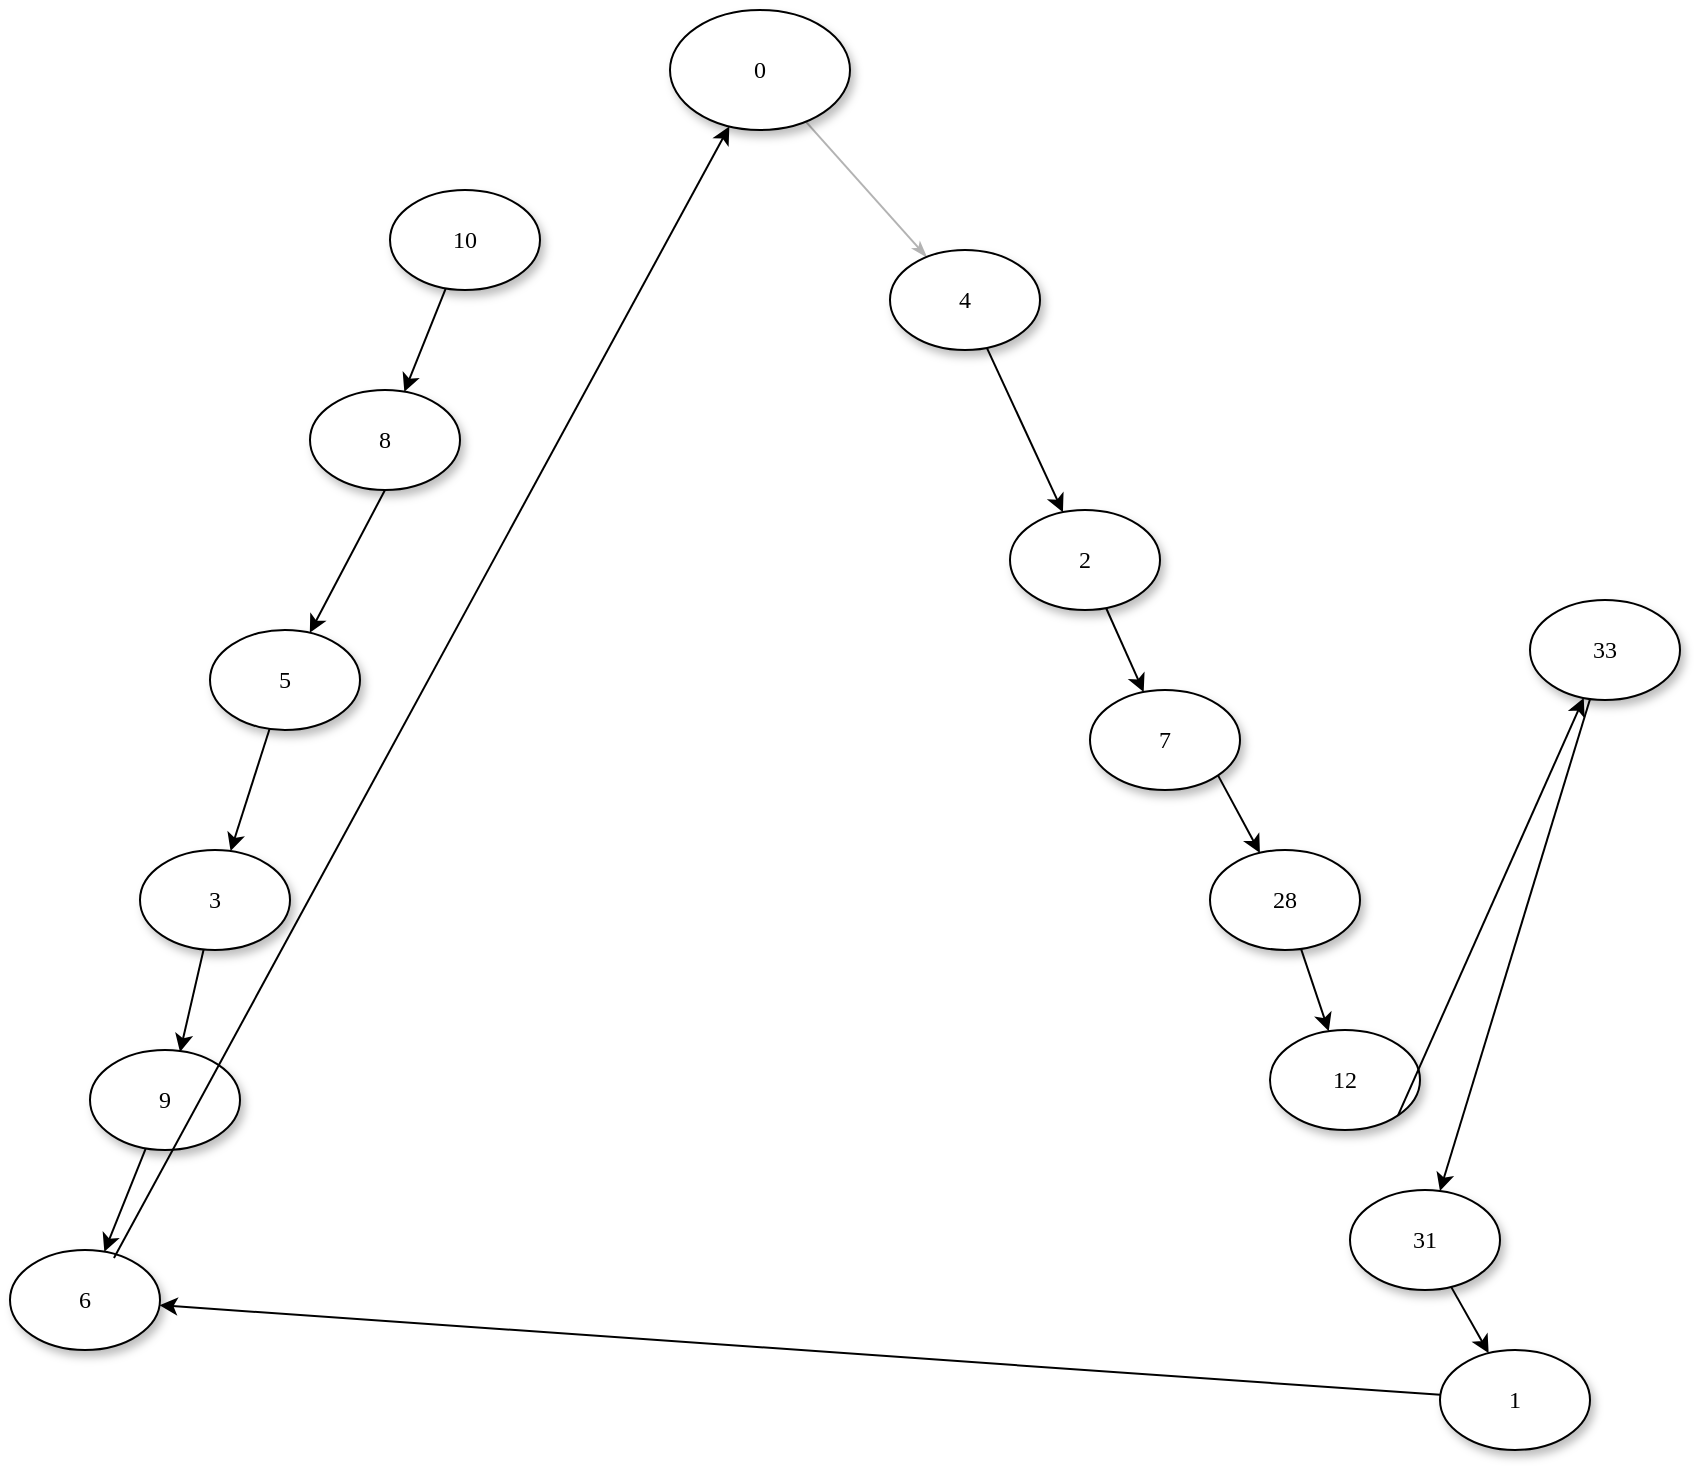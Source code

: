 <mxfile version="21.6.0" type="device">
  <diagram name="Page-1" id="42789a77-a242-8287-6e28-9cd8cfd52e62">
    <mxGraphModel dx="1610" dy="988" grid="1" gridSize="10" guides="1" tooltips="1" connect="1" arrows="1" fold="1" page="1" pageScale="1" pageWidth="1100" pageHeight="850" background="none" math="0" shadow="0">
      <root>
        <mxCell id="0" />
        <mxCell id="1" parent="0" />
        <mxCell id="1ea317790d2ca983-12" style="edgeStyle=none;rounded=1;html=1;labelBackgroundColor=none;startArrow=none;startFill=0;startSize=5;endArrow=classicThin;endFill=1;endSize=5;jettySize=auto;orthogonalLoop=1;strokeColor=#B3B3B3;strokeWidth=1;fontFamily=Verdana;fontSize=12" parent="1" source="1ea317790d2ca983-1" target="1ea317790d2ca983-2" edge="1">
          <mxGeometry relative="1" as="geometry" />
        </mxCell>
        <mxCell id="1ea317790d2ca983-1" value="0" style="ellipse;whiteSpace=wrap;html=1;rounded=0;shadow=1;comic=0;labelBackgroundColor=none;strokeWidth=1;fontFamily=Verdana;fontSize=12;align=center;" parent="1" vertex="1">
          <mxGeometry x="450" y="80" width="90" height="60" as="geometry" />
        </mxCell>
        <mxCell id="1ea317790d2ca983-2" value="&lt;span&gt;4&lt;/span&gt;" style="ellipse;whiteSpace=wrap;html=1;rounded=0;shadow=1;comic=0;labelBackgroundColor=none;strokeWidth=1;fontFamily=Verdana;fontSize=12;align=center;" parent="1" vertex="1">
          <mxGeometry x="560" y="200" width="75" height="50" as="geometry" />
        </mxCell>
        <mxCell id="1ea317790d2ca983-6" value="&lt;span&gt;2&lt;/span&gt;" style="ellipse;whiteSpace=wrap;html=1;rounded=0;shadow=1;comic=0;labelBackgroundColor=none;strokeWidth=1;fontFamily=Verdana;fontSize=12;align=center;" parent="1" vertex="1">
          <mxGeometry x="620" y="330" width="75" height="50" as="geometry" />
        </mxCell>
        <mxCell id="1ea317790d2ca983-9" value="10" style="ellipse;whiteSpace=wrap;html=1;rounded=0;shadow=1;comic=0;labelBackgroundColor=none;strokeWidth=1;fontFamily=Verdana;fontSize=12;align=center;" parent="1" vertex="1">
          <mxGeometry x="310" y="170" width="75" height="50" as="geometry" />
        </mxCell>
        <mxCell id="1ea317790d2ca983-10" value="&lt;span&gt;8&lt;/span&gt;" style="ellipse;whiteSpace=wrap;html=1;rounded=0;shadow=1;comic=0;labelBackgroundColor=none;strokeWidth=1;fontFamily=Verdana;fontSize=12;align=center;" parent="1" vertex="1">
          <mxGeometry x="270" y="270" width="75" height="50" as="geometry" />
        </mxCell>
        <mxCell id="1ea317790d2ca983-11" value="&lt;span&gt;5&lt;/span&gt;" style="ellipse;whiteSpace=wrap;html=1;rounded=0;shadow=1;comic=0;labelBackgroundColor=none;strokeWidth=1;fontFamily=Verdana;fontSize=12;align=center;" parent="1" vertex="1">
          <mxGeometry x="220" y="390" width="75" height="50" as="geometry" />
        </mxCell>
        <mxCell id="nsEzxHH3ygIER1DPIZS0-3" value="&lt;span&gt;3&lt;/span&gt;" style="ellipse;whiteSpace=wrap;html=1;rounded=0;shadow=1;comic=0;labelBackgroundColor=none;strokeWidth=1;fontFamily=Verdana;fontSize=12;align=center;" parent="1" vertex="1">
          <mxGeometry x="185" y="500" width="75" height="50" as="geometry" />
        </mxCell>
        <mxCell id="nsEzxHH3ygIER1DPIZS0-4" value="&lt;span&gt;6&lt;/span&gt;" style="ellipse;whiteSpace=wrap;html=1;rounded=0;shadow=1;comic=0;labelBackgroundColor=none;strokeWidth=1;fontFamily=Verdana;fontSize=12;align=center;" parent="1" vertex="1">
          <mxGeometry x="120" y="700" width="75" height="50" as="geometry" />
        </mxCell>
        <mxCell id="nsEzxHH3ygIER1DPIZS0-5" value="&lt;span&gt;31&lt;/span&gt;" style="ellipse;whiteSpace=wrap;html=1;rounded=0;shadow=1;comic=0;labelBackgroundColor=none;strokeWidth=1;fontFamily=Verdana;fontSize=12;align=center;" parent="1" vertex="1">
          <mxGeometry x="790" y="670" width="75" height="50" as="geometry" />
        </mxCell>
        <mxCell id="nsEzxHH3ygIER1DPIZS0-6" value="&lt;span&gt;9&lt;/span&gt;" style="ellipse;whiteSpace=wrap;html=1;rounded=0;shadow=1;comic=0;labelBackgroundColor=none;strokeWidth=1;fontFamily=Verdana;fontSize=12;align=center;" parent="1" vertex="1">
          <mxGeometry x="160" y="600" width="75" height="50" as="geometry" />
        </mxCell>
        <mxCell id="nsEzxHH3ygIER1DPIZS0-7" value="&lt;span&gt;12&lt;/span&gt;" style="ellipse;whiteSpace=wrap;html=1;rounded=0;shadow=1;comic=0;labelBackgroundColor=none;strokeWidth=1;fontFamily=Verdana;fontSize=12;align=center;" parent="1" vertex="1">
          <mxGeometry x="750" y="590" width="75" height="50" as="geometry" />
        </mxCell>
        <mxCell id="nsEzxHH3ygIER1DPIZS0-8" value="&lt;span&gt;7&lt;/span&gt;" style="ellipse;whiteSpace=wrap;html=1;rounded=0;shadow=1;comic=0;labelBackgroundColor=none;strokeWidth=1;fontFamily=Verdana;fontSize=12;align=center;" parent="1" vertex="1">
          <mxGeometry x="660" y="420" width="75" height="50" as="geometry" />
        </mxCell>
        <mxCell id="nsEzxHH3ygIER1DPIZS0-9" value="&lt;span&gt;33&lt;/span&gt;" style="ellipse;whiteSpace=wrap;html=1;rounded=0;shadow=1;comic=0;labelBackgroundColor=none;strokeWidth=1;fontFamily=Verdana;fontSize=12;align=center;" parent="1" vertex="1">
          <mxGeometry x="880" y="375" width="75" height="50" as="geometry" />
        </mxCell>
        <mxCell id="nsEzxHH3ygIER1DPIZS0-10" value="&lt;span&gt;28&lt;/span&gt;" style="ellipse;whiteSpace=wrap;html=1;rounded=0;shadow=1;comic=0;labelBackgroundColor=none;strokeWidth=1;fontFamily=Verdana;fontSize=12;align=center;" parent="1" vertex="1">
          <mxGeometry x="720" y="500" width="75" height="50" as="geometry" />
        </mxCell>
        <mxCell id="nsEzxHH3ygIER1DPIZS0-11" value="&lt;span&gt;1&lt;/span&gt;" style="ellipse;whiteSpace=wrap;html=1;rounded=0;shadow=1;comic=0;labelBackgroundColor=none;strokeWidth=1;fontFamily=Verdana;fontSize=12;align=center;" parent="1" vertex="1">
          <mxGeometry x="835" y="750" width="75" height="50" as="geometry" />
        </mxCell>
        <mxCell id="aeBy0zSA8xUkaMTu8v9t-3" value="" style="endArrow=classic;html=1;rounded=0;" edge="1" parent="1" source="nsEzxHH3ygIER1DPIZS0-11" target="nsEzxHH3ygIER1DPIZS0-4">
          <mxGeometry width="50" height="50" relative="1" as="geometry">
            <mxPoint x="710" y="790" as="sourcePoint" />
            <mxPoint x="760" y="740" as="targetPoint" />
          </mxGeometry>
        </mxCell>
        <mxCell id="aeBy0zSA8xUkaMTu8v9t-4" value="" style="endArrow=classic;html=1;rounded=0;" edge="1" parent="1" source="1ea317790d2ca983-6" target="nsEzxHH3ygIER1DPIZS0-8">
          <mxGeometry width="50" height="50" relative="1" as="geometry">
            <mxPoint x="670" y="390" as="sourcePoint" />
            <mxPoint x="640" y="400" as="targetPoint" />
          </mxGeometry>
        </mxCell>
        <mxCell id="aeBy0zSA8xUkaMTu8v9t-5" value="" style="endArrow=classic;html=1;rounded=0;entryX=0.6;entryY=0.02;entryDx=0;entryDy=0;entryPerimeter=0;" edge="1" parent="1" source="nsEzxHH3ygIER1DPIZS0-3" target="nsEzxHH3ygIER1DPIZS0-6">
          <mxGeometry width="50" height="50" relative="1" as="geometry">
            <mxPoint x="270" y="590" as="sourcePoint" />
            <mxPoint x="320" y="540" as="targetPoint" />
          </mxGeometry>
        </mxCell>
        <mxCell id="aeBy0zSA8xUkaMTu8v9t-6" value="" style="endArrow=classic;html=1;rounded=0;" edge="1" parent="1" source="1ea317790d2ca983-2" target="1ea317790d2ca983-6">
          <mxGeometry width="50" height="50" relative="1" as="geometry">
            <mxPoint x="420" y="520" as="sourcePoint" />
            <mxPoint x="470" y="470" as="targetPoint" />
          </mxGeometry>
        </mxCell>
        <mxCell id="aeBy0zSA8xUkaMTu8v9t-7" value="" style="endArrow=classic;html=1;rounded=0;" edge="1" parent="1" source="1ea317790d2ca983-11" target="nsEzxHH3ygIER1DPIZS0-3">
          <mxGeometry width="50" height="50" relative="1" as="geometry">
            <mxPoint x="340" y="480" as="sourcePoint" />
            <mxPoint x="390" y="430" as="targetPoint" />
          </mxGeometry>
        </mxCell>
        <mxCell id="aeBy0zSA8xUkaMTu8v9t-8" value="" style="endArrow=classic;html=1;rounded=0;exitX=0.693;exitY=0.08;exitDx=0;exitDy=0;exitPerimeter=0;" edge="1" parent="1" source="nsEzxHH3ygIER1DPIZS0-4" target="1ea317790d2ca983-1">
          <mxGeometry width="50" height="50" relative="1" as="geometry">
            <mxPoint x="180" y="720" as="sourcePoint" />
            <mxPoint x="230" y="670" as="targetPoint" />
          </mxGeometry>
        </mxCell>
        <mxCell id="aeBy0zSA8xUkaMTu8v9t-9" value="" style="endArrow=classic;html=1;rounded=0;exitX=1;exitY=1;exitDx=0;exitDy=0;" edge="1" parent="1" source="nsEzxHH3ygIER1DPIZS0-8" target="nsEzxHH3ygIER1DPIZS0-10">
          <mxGeometry width="50" height="50" relative="1" as="geometry">
            <mxPoint x="752.5" y="470" as="sourcePoint" />
            <mxPoint x="802.5" y="420" as="targetPoint" />
          </mxGeometry>
        </mxCell>
        <mxCell id="aeBy0zSA8xUkaMTu8v9t-10" value="" style="endArrow=classic;html=1;rounded=0;exitX=0.5;exitY=1;exitDx=0;exitDy=0;" edge="1" parent="1" source="1ea317790d2ca983-10" target="1ea317790d2ca983-11">
          <mxGeometry width="50" height="50" relative="1" as="geometry">
            <mxPoint x="410" y="550" as="sourcePoint" />
            <mxPoint x="460" y="500" as="targetPoint" />
          </mxGeometry>
        </mxCell>
        <mxCell id="aeBy0zSA8xUkaMTu8v9t-11" value="" style="endArrow=classic;html=1;rounded=0;" edge="1" parent="1" source="nsEzxHH3ygIER1DPIZS0-6" target="nsEzxHH3ygIER1DPIZS0-4">
          <mxGeometry width="50" height="50" relative="1" as="geometry">
            <mxPoint x="100" y="630" as="sourcePoint" />
            <mxPoint x="150" y="580" as="targetPoint" />
          </mxGeometry>
        </mxCell>
        <mxCell id="aeBy0zSA8xUkaMTu8v9t-12" value="" style="endArrow=classic;html=1;rounded=0;" edge="1" parent="1" source="1ea317790d2ca983-9" target="1ea317790d2ca983-10">
          <mxGeometry width="50" height="50" relative="1" as="geometry">
            <mxPoint x="540" y="530" as="sourcePoint" />
            <mxPoint x="590" y="480" as="targetPoint" />
          </mxGeometry>
        </mxCell>
        <mxCell id="aeBy0zSA8xUkaMTu8v9t-13" value="" style="endArrow=classic;html=1;rounded=0;exitX=1;exitY=1;exitDx=0;exitDy=0;" edge="1" parent="1" source="nsEzxHH3ygIER1DPIZS0-7" target="nsEzxHH3ygIER1DPIZS0-9">
          <mxGeometry width="50" height="50" relative="1" as="geometry">
            <mxPoint x="970" y="630" as="sourcePoint" />
            <mxPoint x="1020" y="580" as="targetPoint" />
          </mxGeometry>
        </mxCell>
        <mxCell id="aeBy0zSA8xUkaMTu8v9t-14" value="" style="endArrow=classic;html=1;rounded=0;" edge="1" parent="1" source="nsEzxHH3ygIER1DPIZS0-10" target="nsEzxHH3ygIER1DPIZS0-7">
          <mxGeometry width="50" height="50" relative="1" as="geometry">
            <mxPoint x="540" y="530" as="sourcePoint" />
            <mxPoint x="590" y="480" as="targetPoint" />
          </mxGeometry>
        </mxCell>
        <mxCell id="aeBy0zSA8xUkaMTu8v9t-15" value="" style="endArrow=classic;html=1;rounded=0;" edge="1" parent="1" source="nsEzxHH3ygIER1DPIZS0-5" target="nsEzxHH3ygIER1DPIZS0-11">
          <mxGeometry width="50" height="50" relative="1" as="geometry">
            <mxPoint x="540" y="530" as="sourcePoint" />
            <mxPoint x="590" y="480" as="targetPoint" />
          </mxGeometry>
        </mxCell>
        <mxCell id="aeBy0zSA8xUkaMTu8v9t-17" value="" style="endArrow=classic;html=1;rounded=0;" edge="1" parent="1" source="nsEzxHH3ygIER1DPIZS0-9" target="nsEzxHH3ygIER1DPIZS0-5">
          <mxGeometry width="50" height="50" relative="1" as="geometry">
            <mxPoint x="540" y="530" as="sourcePoint" />
            <mxPoint x="590" y="480" as="targetPoint" />
          </mxGeometry>
        </mxCell>
      </root>
    </mxGraphModel>
  </diagram>
</mxfile>
